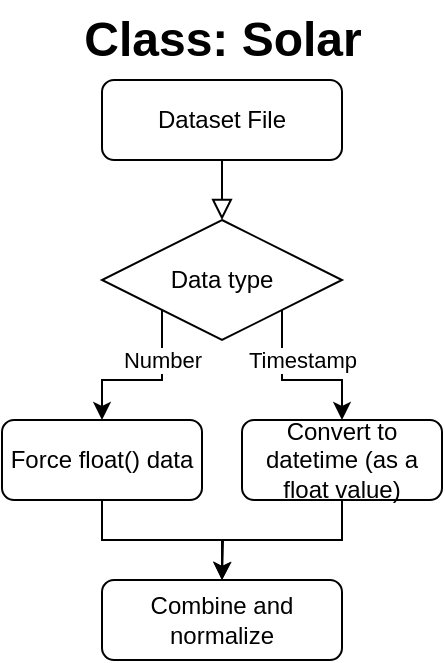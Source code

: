 <mxfile version="15.8.6" type="device"><diagram id="C5RBs43oDa-KdzZeNtuy" name="Page-1"><mxGraphModel dx="786" dy="424" grid="1" gridSize="10" guides="1" tooltips="1" connect="1" arrows="1" fold="1" page="1" pageScale="1" pageWidth="827" pageHeight="1169" math="0" shadow="0"><root><mxCell id="WIyWlLk6GJQsqaUBKTNV-0"/><mxCell id="WIyWlLk6GJQsqaUBKTNV-1" parent="WIyWlLk6GJQsqaUBKTNV-0"/><mxCell id="WIyWlLk6GJQsqaUBKTNV-2" value="" style="rounded=0;html=1;jettySize=auto;orthogonalLoop=1;fontSize=11;endArrow=block;endFill=0;endSize=8;strokeWidth=1;shadow=0;labelBackgroundColor=none;edgeStyle=orthogonalEdgeStyle;" parent="WIyWlLk6GJQsqaUBKTNV-1" source="WIyWlLk6GJQsqaUBKTNV-3" edge="1"><mxGeometry relative="1" as="geometry"><mxPoint x="220" y="170" as="targetPoint"/></mxGeometry></mxCell><mxCell id="WIyWlLk6GJQsqaUBKTNV-3" value="Dataset File" style="rounded=1;whiteSpace=wrap;html=1;fontSize=12;glass=0;strokeWidth=1;shadow=0;" parent="WIyWlLk6GJQsqaUBKTNV-1" vertex="1"><mxGeometry x="160" y="100" width="120" height="40" as="geometry"/></mxCell><mxCell id="cC-reqF2WlR67xmBnT-o-8" style="edgeStyle=orthogonalEdgeStyle;rounded=0;orthogonalLoop=1;jettySize=auto;html=1;exitX=1;exitY=1;exitDx=0;exitDy=0;entryX=0.5;entryY=0;entryDx=0;entryDy=0;" edge="1" parent="WIyWlLk6GJQsqaUBKTNV-1" source="cC-reqF2WlR67xmBnT-o-3" target="cC-reqF2WlR67xmBnT-o-7"><mxGeometry relative="1" as="geometry"/></mxCell><mxCell id="cC-reqF2WlR67xmBnT-o-11" value="Timestamp" style="edgeLabel;html=1;align=center;verticalAlign=middle;resizable=0;points=[];" vertex="1" connectable="0" parent="cC-reqF2WlR67xmBnT-o-8"><mxGeometry x="0.176" y="1" relative="1" as="geometry"><mxPoint x="-5" y="-9" as="offset"/></mxGeometry></mxCell><mxCell id="cC-reqF2WlR67xmBnT-o-9" style="edgeStyle=orthogonalEdgeStyle;rounded=0;orthogonalLoop=1;jettySize=auto;html=1;exitX=0;exitY=1;exitDx=0;exitDy=0;entryX=0.5;entryY=0;entryDx=0;entryDy=0;" edge="1" parent="WIyWlLk6GJQsqaUBKTNV-1" source="cC-reqF2WlR67xmBnT-o-3" target="cC-reqF2WlR67xmBnT-o-6"><mxGeometry relative="1" as="geometry"/></mxCell><mxCell id="cC-reqF2WlR67xmBnT-o-10" value="Number" style="edgeLabel;html=1;align=center;verticalAlign=middle;resizable=0;points=[];" vertex="1" connectable="0" parent="cC-reqF2WlR67xmBnT-o-9"><mxGeometry x="0.176" y="1" relative="1" as="geometry"><mxPoint x="15" y="-11" as="offset"/></mxGeometry></mxCell><mxCell id="cC-reqF2WlR67xmBnT-o-3" value="Data type" style="rhombus;whiteSpace=wrap;html=1;" vertex="1" parent="WIyWlLk6GJQsqaUBKTNV-1"><mxGeometry x="160" y="170" width="120" height="60" as="geometry"/></mxCell><mxCell id="cC-reqF2WlR67xmBnT-o-14" style="edgeStyle=orthogonalEdgeStyle;rounded=0;orthogonalLoop=1;jettySize=auto;html=1;exitX=0.5;exitY=1;exitDx=0;exitDy=0;entryX=0.5;entryY=0;entryDx=0;entryDy=0;" edge="1" parent="WIyWlLk6GJQsqaUBKTNV-1" source="cC-reqF2WlR67xmBnT-o-6" target="cC-reqF2WlR67xmBnT-o-13"><mxGeometry relative="1" as="geometry"/></mxCell><mxCell id="cC-reqF2WlR67xmBnT-o-6" value="Force float() data" style="rounded=1;whiteSpace=wrap;html=1;fontSize=12;glass=0;strokeWidth=1;shadow=0;" vertex="1" parent="WIyWlLk6GJQsqaUBKTNV-1"><mxGeometry x="110" y="270" width="100" height="40" as="geometry"/></mxCell><mxCell id="cC-reqF2WlR67xmBnT-o-15" style="edgeStyle=orthogonalEdgeStyle;rounded=0;orthogonalLoop=1;jettySize=auto;html=1;exitX=0.5;exitY=1;exitDx=0;exitDy=0;" edge="1" parent="WIyWlLk6GJQsqaUBKTNV-1" source="cC-reqF2WlR67xmBnT-o-7"><mxGeometry relative="1" as="geometry"><mxPoint x="220" y="350" as="targetPoint"/></mxGeometry></mxCell><mxCell id="cC-reqF2WlR67xmBnT-o-7" value="Convert to datetime (as a float value)" style="rounded=1;whiteSpace=wrap;html=1;fontSize=12;glass=0;strokeWidth=1;shadow=0;" vertex="1" parent="WIyWlLk6GJQsqaUBKTNV-1"><mxGeometry x="230" y="270" width="100" height="40" as="geometry"/></mxCell><mxCell id="cC-reqF2WlR67xmBnT-o-13" value="Combine and normalize" style="rounded=1;whiteSpace=wrap;html=1;fontSize=12;glass=0;strokeWidth=1;shadow=0;" vertex="1" parent="WIyWlLk6GJQsqaUBKTNV-1"><mxGeometry x="160" y="350" width="120" height="40" as="geometry"/></mxCell><mxCell id="cC-reqF2WlR67xmBnT-o-16" value="Class: Solar" style="text;strokeColor=none;fillColor=none;html=1;fontSize=24;fontStyle=1;verticalAlign=middle;align=center;" vertex="1" parent="WIyWlLk6GJQsqaUBKTNV-1"><mxGeometry x="170" y="60" width="100" height="40" as="geometry"/></mxCell></root></mxGraphModel></diagram></mxfile>